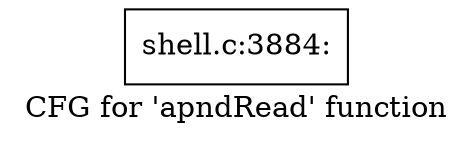 digraph "CFG for 'apndRead' function" {
	label="CFG for 'apndRead' function";

	Node0x5602762c4c50 [shape=record,label="{shell.c:3884:}"];
}
